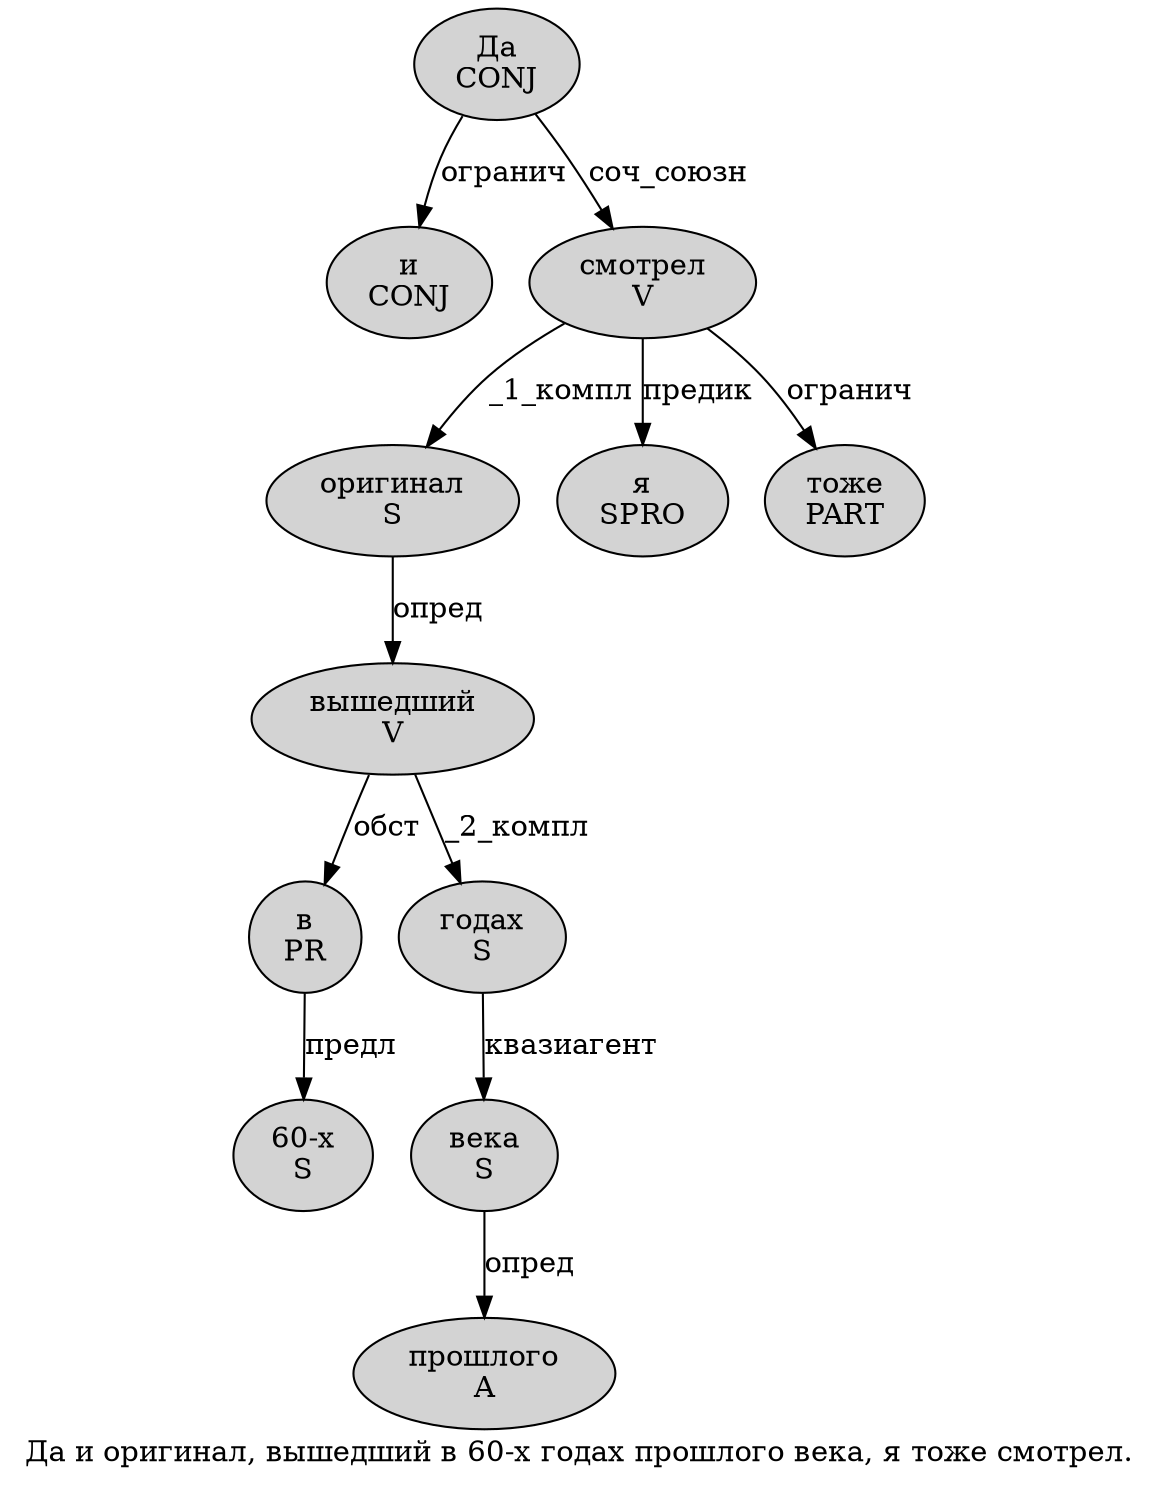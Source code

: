 digraph SENTENCE_4519 {
	graph [label="Да и оригинал, вышедший в 60-х годах прошлого века, я тоже смотрел."]
	node [style=filled]
		0 [label="Да
CONJ" color="" fillcolor=lightgray penwidth=1 shape=ellipse]
		1 [label="и
CONJ" color="" fillcolor=lightgray penwidth=1 shape=ellipse]
		2 [label="оригинал
S" color="" fillcolor=lightgray penwidth=1 shape=ellipse]
		4 [label="вышедший
V" color="" fillcolor=lightgray penwidth=1 shape=ellipse]
		5 [label="в
PR" color="" fillcolor=lightgray penwidth=1 shape=ellipse]
		6 [label="60-х
S" color="" fillcolor=lightgray penwidth=1 shape=ellipse]
		7 [label="годах
S" color="" fillcolor=lightgray penwidth=1 shape=ellipse]
		8 [label="прошлого
A" color="" fillcolor=lightgray penwidth=1 shape=ellipse]
		9 [label="века
S" color="" fillcolor=lightgray penwidth=1 shape=ellipse]
		11 [label="я
SPRO" color="" fillcolor=lightgray penwidth=1 shape=ellipse]
		12 [label="тоже
PART" color="" fillcolor=lightgray penwidth=1 shape=ellipse]
		13 [label="смотрел
V" color="" fillcolor=lightgray penwidth=1 shape=ellipse]
			0 -> 1 [label="огранич"]
			0 -> 13 [label="соч_союзн"]
			4 -> 5 [label="обст"]
			4 -> 7 [label="_2_компл"]
			2 -> 4 [label="опред"]
			7 -> 9 [label="квазиагент"]
			5 -> 6 [label="предл"]
			13 -> 2 [label="_1_компл"]
			13 -> 11 [label="предик"]
			13 -> 12 [label="огранич"]
			9 -> 8 [label="опред"]
}